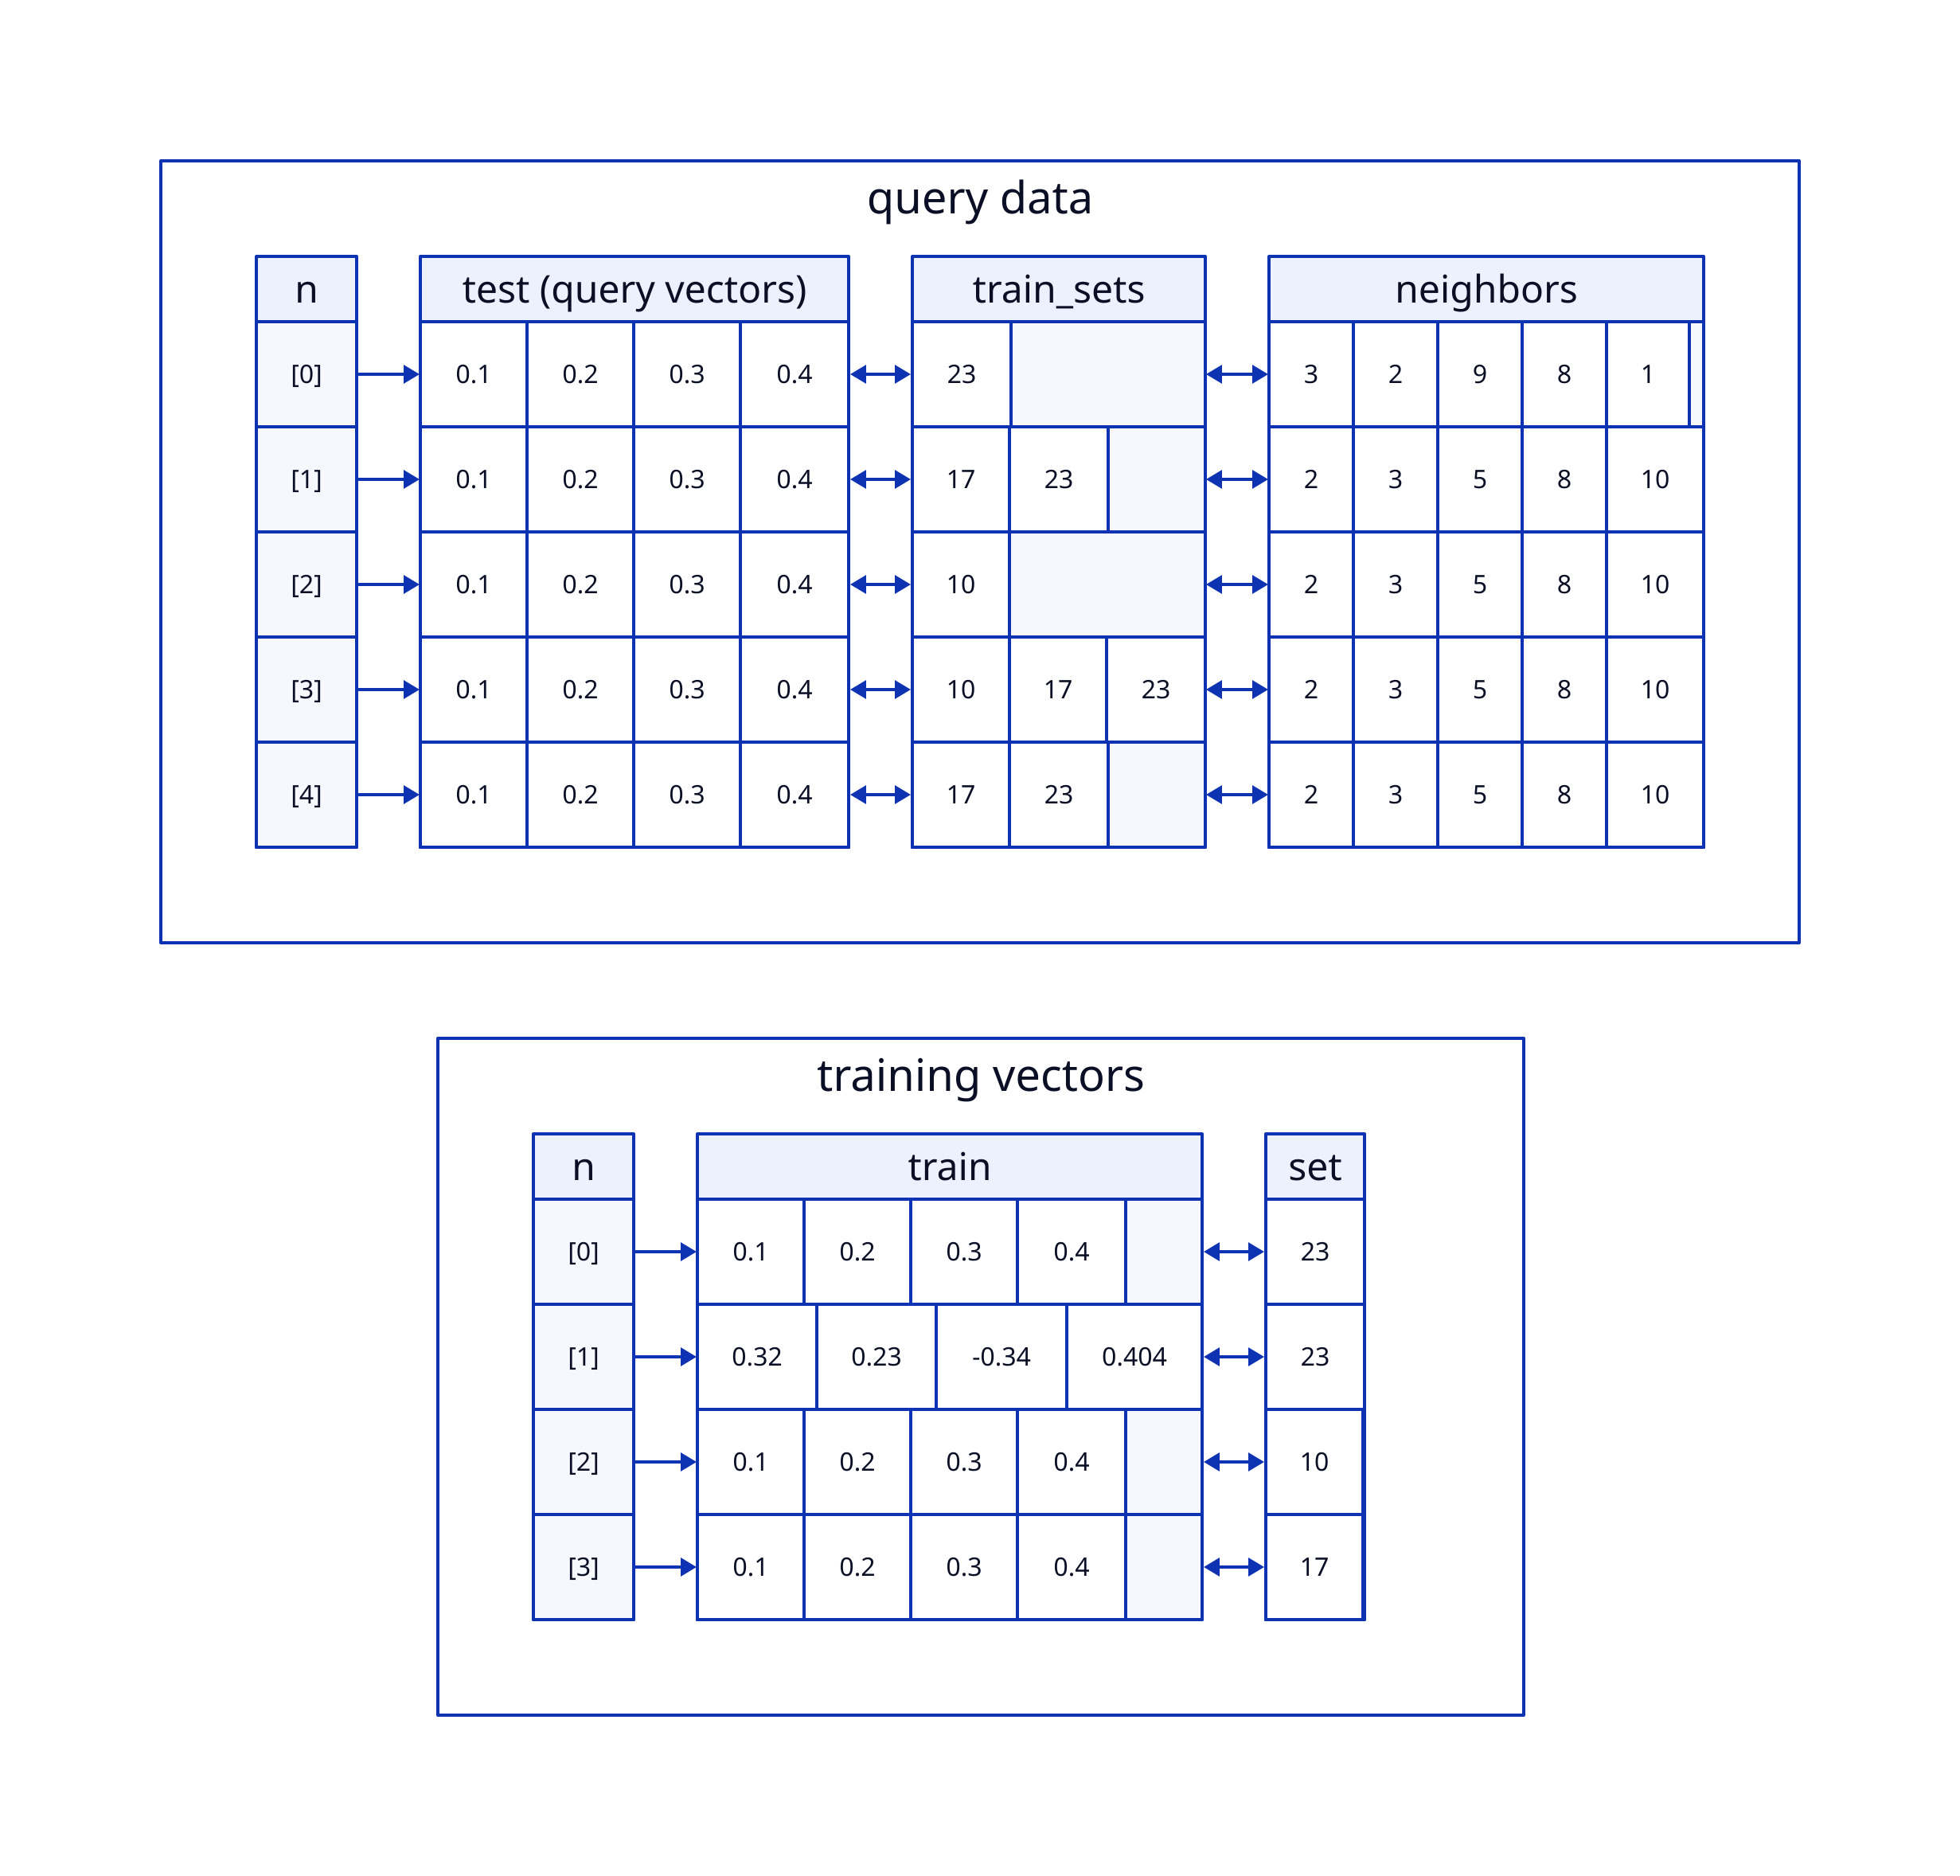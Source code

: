 direction: right

**: {

}
classes: {
  white square: {
    label: ""
    width: 120
    style: {
      fill: white
      stroke: cornflowerblue
      stroke-width: 10
    }
  }
  block: {
    style: {
      text-transform: uppercase
      font-color: white
      fill: darkcyan
      stroke: black
    }
  }
}

datasets:"query data" {
 grid-rows: 1;
 grid-columns: 4;
 style.fill: white;
# invis1:"" { style.opacity: 0; width:0; };

n: {
  grid-columns: 1;
  grid-gap: 0;
  0:"[0]";
  1:"[1]";
  2:"[2]";
  3:"[3]";
  4:"[4]";
}

test {
	grid-columns: 1;
	grid-gap: 0;
	label: "test (query vectors)"
	0 { label:""; grid-rows:1; grid-gap: 0; '0.1';	'0.2';	'0.3';  '0.4'; }
	1 { label:""; grid-rows:1; grid-gap: 0; '0.1';	'0.2';	'0.3';  '0.4'; }
	2 { label:""; grid-rows:1; grid-gap: 0; '0.1';	'0.2';	'0.3';  '0.4'; }
	3 { label:""; grid-rows:1; grid-gap: 0; '0.1';	'0.2';	'0.3';  '0.4'; }
	4 { label:""; grid-rows:1; grid-gap: 0; '0.1';	'0.2';	'0.3';  '0.4'; }
}

n.0 -> test.0 <-> sets.0 <-> neighbors.0;
n.1 -> test.1 <-> sets.1 <-> neighbors.1;
n.2 -> test.2 <-> sets.2 <-> neighbors.2;
n.3 -> test.3 <-> sets.3 <-> neighbors.3;
n.4 -> test.4 <-> sets.4 <-> neighbors.4;

sets:"train_sets" {
	direction: right
	grid-rows: 4;
  grid-columns: 1;
  grid-gap: 0;
  0 { label:""; grid-rows:1; grid-gap: 0; '23'}
  1 { label:""; grid-rows:1; grid-gap: 0; '17'; '23' }
  2 { label:""; grid-rows:1; grid-gap: 0; '10'}
  3 { label:""; grid-rows:1; grid-gap: 0; '10'; '17';'23'; }
  4 { label:""; grid-rows:1; grid-gap: 0; '17'; '23'; }
}

neighbors {
	direction: right
	grid-rows: 6;
	grid-gap:0;
	0 { label:""; grid-rows:1; grid-gap: 0; 3; 2; 9; 8; 1; }
	1 { label:""; grid-rows:1; grid-gap: 0; 2; 3; 5; 8; 10; }
	2 { label:""; grid-rows:1; grid-gap: 0; 2; 3; 5; 8; 10; }
	3 { label:""; grid-rows:1; grid-gap: 0; 2; 3; 5; 8; 10; }
	4 { label:""; grid-rows:1; grid-gap: 0; 2; 3; 5; 8; 10; }
}

}

training:"training vectors" {
 grid-rows: 1;
 grid-columns: 4;
 style.fill: white;

 n {
  	grid-rows: 10;
  	grid-gap: 0;
  	0:"[0]";
  	1:"[1]";
  	2:"[2]";
  	3:"[3]";
 }
  train {
  	direction: right
  	grid-rows: 10;
  	grid-gap:0;
  	0 { label:""; grid-rows:1; grid-gap: 0; '0.1';	'0.2';	'0.3';  '0.4'; }
  	1 { label:""; grid-rows:1; grid-gap: 0; '0.32';	'0.23';	'-0.34';  '0.404'; }
  	2 { label:""; grid-rows:1; grid-gap: 0; '0.1';	'0.2';	'0.3';  '0.4'; }
  	3 { label:""; grid-rows:1; grid-gap: 0; '0.1';	'0.2';	'0.3';  '0.4'; }
  }

  set {
    grid-columns: 1;
    grid-gap: 0;
    0 { label:""; grid-rows:1; grid-gap: 0; '23'}
    1 { label:""; grid-rows:1; grid-gap: 0; '23'}
    2 { label:""; grid-rows:1; grid-gap: 0; '10'}
    3 { label:""; grid-rows:1; grid-gap: 0; '17'}
  }

  n.0 -> train.0 <-> set.0
  n.1 -> train.1 <-> set.1
  n.2 -> train.2 <-> set.2
  n.3 -> train.3 <-> set.3

}

